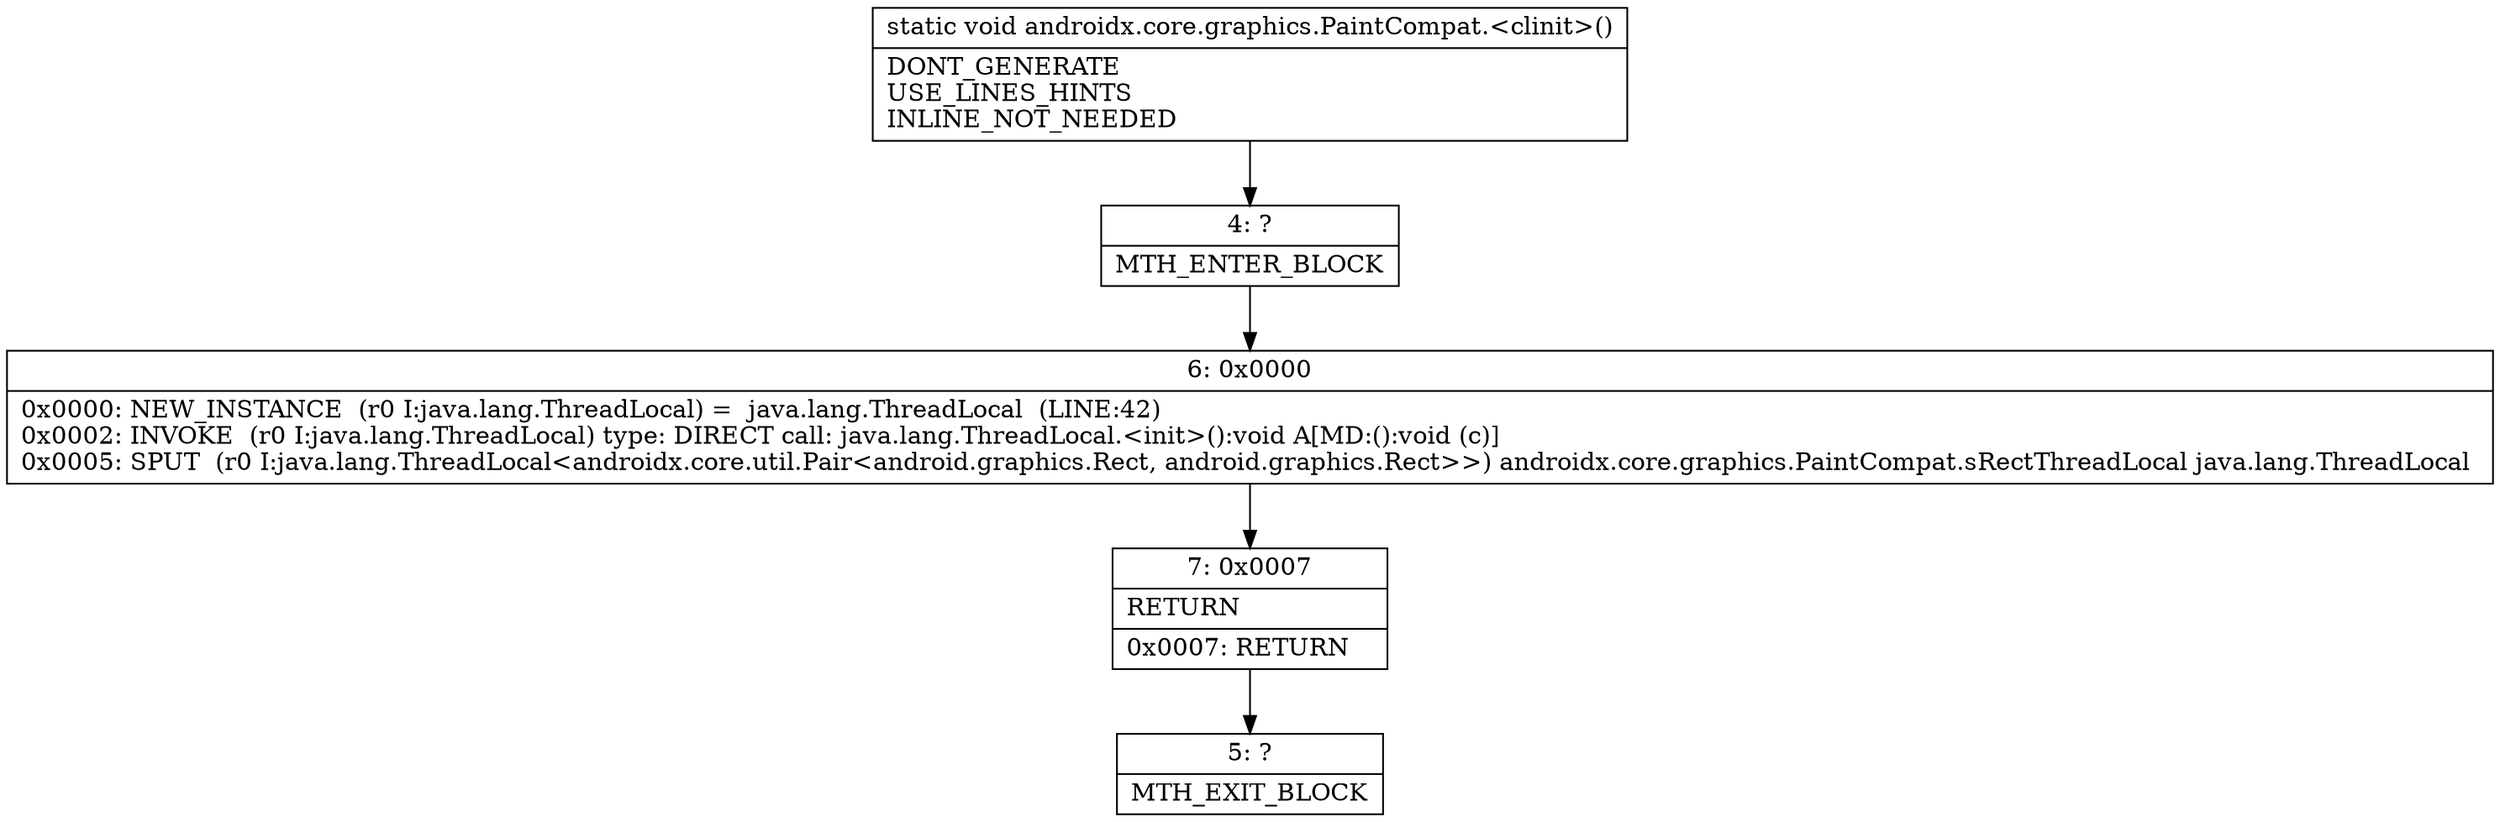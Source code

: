 digraph "CFG forandroidx.core.graphics.PaintCompat.\<clinit\>()V" {
Node_4 [shape=record,label="{4\:\ ?|MTH_ENTER_BLOCK\l}"];
Node_6 [shape=record,label="{6\:\ 0x0000|0x0000: NEW_INSTANCE  (r0 I:java.lang.ThreadLocal) =  java.lang.ThreadLocal  (LINE:42)\l0x0002: INVOKE  (r0 I:java.lang.ThreadLocal) type: DIRECT call: java.lang.ThreadLocal.\<init\>():void A[MD:():void (c)]\l0x0005: SPUT  (r0 I:java.lang.ThreadLocal\<androidx.core.util.Pair\<android.graphics.Rect, android.graphics.Rect\>\>) androidx.core.graphics.PaintCompat.sRectThreadLocal java.lang.ThreadLocal \l}"];
Node_7 [shape=record,label="{7\:\ 0x0007|RETURN\l|0x0007: RETURN   \l}"];
Node_5 [shape=record,label="{5\:\ ?|MTH_EXIT_BLOCK\l}"];
MethodNode[shape=record,label="{static void androidx.core.graphics.PaintCompat.\<clinit\>()  | DONT_GENERATE\lUSE_LINES_HINTS\lINLINE_NOT_NEEDED\l}"];
MethodNode -> Node_4;Node_4 -> Node_6;
Node_6 -> Node_7;
Node_7 -> Node_5;
}

